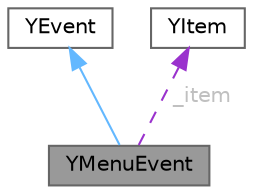 digraph "YMenuEvent"
{
 // LATEX_PDF_SIZE
  bgcolor="transparent";
  edge [fontname=Helvetica,fontsize=10,labelfontname=Helvetica,labelfontsize=10];
  node [fontname=Helvetica,fontsize=10,shape=box,height=0.2,width=0.4];
  Node1 [id="Node000001",label="YMenuEvent",height=0.2,width=0.4,color="gray40", fillcolor="grey60", style="filled", fontcolor="black",tooltip=" "];
  Node2 -> Node1 [id="edge1_Node000001_Node000002",dir="back",color="steelblue1",style="solid",tooltip=" "];
  Node2 [id="Node000002",label="YEvent",height=0.2,width=0.4,color="gray40", fillcolor="white", style="filled",URL="$classYEvent.html",tooltip=" "];
  Node3 -> Node1 [id="edge2_Node000001_Node000003",dir="back",color="darkorchid3",style="dashed",tooltip=" ",label=" _item",fontcolor="grey" ];
  Node3 [id="Node000003",label="YItem",height=0.2,width=0.4,color="gray40", fillcolor="white", style="filled",URL="$classYItem.html",tooltip=" "];
}
